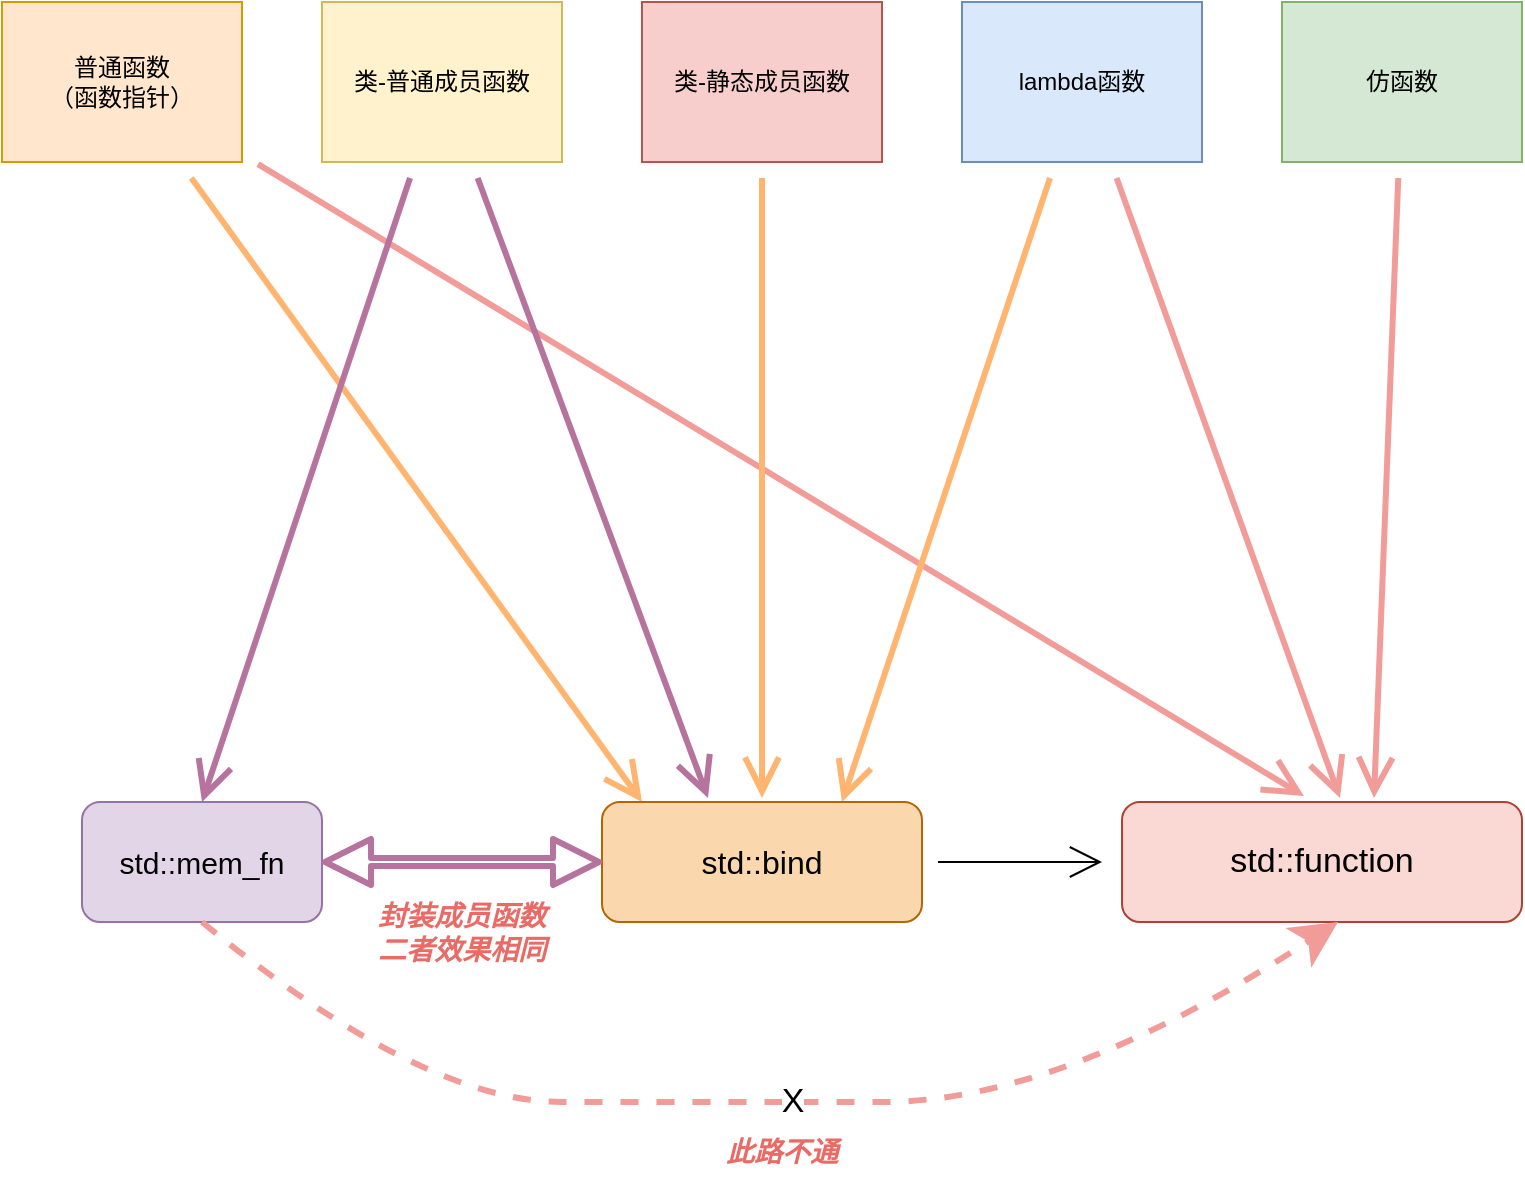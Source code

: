 <mxfile version="15.3.5" type="github">
  <diagram id="jtOyp4K9K5DA3yggwzse" name="Page-1">
    <mxGraphModel dx="2177" dy="773" grid="1" gridSize="10" guides="1" tooltips="1" connect="1" arrows="1" fold="1" page="1" pageScale="1" pageWidth="827" pageHeight="1169" math="0" shadow="0">
      <root>
        <mxCell id="0" />
        <mxCell id="1" parent="0" />
        <mxCell id="GNvqotT4K63oFkcPuCiH-11" style="edgeStyle=none;curved=1;rounded=0;orthogonalLoop=1;jettySize=auto;html=1;endArrow=open;startSize=14;endSize=14;sourcePerimeterSpacing=8;targetPerimeterSpacing=8;strokeColor=#FFB570;strokeWidth=3;" edge="1" parent="1" source="GNvqotT4K63oFkcPuCiH-1">
          <mxGeometry relative="1" as="geometry">
            <mxPoint x="200" y="520" as="targetPoint" />
          </mxGeometry>
        </mxCell>
        <mxCell id="GNvqotT4K63oFkcPuCiH-18" style="edgeStyle=none;curved=1;rounded=0;orthogonalLoop=1;jettySize=auto;html=1;endArrow=open;startSize=14;endSize=14;sourcePerimeterSpacing=8;targetPerimeterSpacing=8;entryX=0.455;entryY=-0.05;entryDx=0;entryDy=0;entryPerimeter=0;strokeColor=#F19C99;strokeWidth=3;" edge="1" parent="1" source="GNvqotT4K63oFkcPuCiH-1" target="GNvqotT4K63oFkcPuCiH-8">
          <mxGeometry relative="1" as="geometry">
            <mxPoint x="530" y="510" as="targetPoint" />
          </mxGeometry>
        </mxCell>
        <mxCell id="GNvqotT4K63oFkcPuCiH-1" value="普通函数&lt;br&gt;（函数指针）" style="rounded=0;whiteSpace=wrap;html=1;hachureGap=4;pointerEvents=0;fillColor=#ffe6cc;strokeColor=#d79b00;" vertex="1" parent="1">
          <mxGeometry x="-120" y="120" width="120" height="80" as="geometry" />
        </mxCell>
        <mxCell id="GNvqotT4K63oFkcPuCiH-14" style="edgeStyle=none;curved=1;rounded=0;orthogonalLoop=1;jettySize=auto;html=1;endArrow=open;startSize=14;endSize=14;sourcePerimeterSpacing=8;targetPerimeterSpacing=8;entryX=0.75;entryY=0;entryDx=0;entryDy=0;strokeColor=#FFB570;strokeWidth=3;" edge="1" parent="1" source="GNvqotT4K63oFkcPuCiH-2" target="GNvqotT4K63oFkcPuCiH-7">
          <mxGeometry relative="1" as="geometry">
            <mxPoint x="280" y="510" as="targetPoint" />
          </mxGeometry>
        </mxCell>
        <mxCell id="GNvqotT4K63oFkcPuCiH-16" style="edgeStyle=none;curved=1;rounded=0;orthogonalLoop=1;jettySize=auto;html=1;endArrow=open;startSize=14;endSize=14;sourcePerimeterSpacing=8;targetPerimeterSpacing=8;entryX=0.545;entryY=-0.033;entryDx=0;entryDy=0;entryPerimeter=0;strokeColor=#F19C99;strokeWidth=3;" edge="1" parent="1" source="GNvqotT4K63oFkcPuCiH-2" target="GNvqotT4K63oFkcPuCiH-8">
          <mxGeometry relative="1" as="geometry">
            <mxPoint x="550" y="510" as="targetPoint" />
          </mxGeometry>
        </mxCell>
        <mxCell id="GNvqotT4K63oFkcPuCiH-2" value="lambda函数" style="rounded=0;whiteSpace=wrap;html=1;hachureGap=4;pointerEvents=0;fillColor=#dae8fc;strokeColor=#6c8ebf;" vertex="1" parent="1">
          <mxGeometry x="360" y="120" width="120" height="80" as="geometry" />
        </mxCell>
        <mxCell id="GNvqotT4K63oFkcPuCiH-15" style="edgeStyle=none;curved=1;rounded=0;orthogonalLoop=1;jettySize=auto;html=1;endArrow=open;startSize=14;endSize=14;sourcePerimeterSpacing=8;targetPerimeterSpacing=8;entryX=0.63;entryY=-0.033;entryDx=0;entryDy=0;entryPerimeter=0;strokeColor=#F19C99;strokeWidth=3;" edge="1" parent="1" source="GNvqotT4K63oFkcPuCiH-3" target="GNvqotT4K63oFkcPuCiH-8">
          <mxGeometry relative="1" as="geometry">
            <mxPoint x="560" y="510" as="targetPoint" />
          </mxGeometry>
        </mxCell>
        <mxCell id="GNvqotT4K63oFkcPuCiH-3" value="仿函数" style="rounded=0;whiteSpace=wrap;html=1;hachureGap=4;pointerEvents=0;fillColor=#d5e8d4;strokeColor=#82b366;" vertex="1" parent="1">
          <mxGeometry x="520" y="120" width="120" height="80" as="geometry" />
        </mxCell>
        <mxCell id="GNvqotT4K63oFkcPuCiH-10" style="edgeStyle=none;curved=1;rounded=0;orthogonalLoop=1;jettySize=auto;html=1;endArrow=open;startSize=14;endSize=14;sourcePerimeterSpacing=8;targetPerimeterSpacing=8;strokeColor=#B5739D;strokeWidth=3;entryX=0.5;entryY=0;entryDx=0;entryDy=0;" edge="1" parent="1" source="GNvqotT4K63oFkcPuCiH-4" target="GNvqotT4K63oFkcPuCiH-6">
          <mxGeometry relative="1" as="geometry">
            <mxPoint x="-20" y="520" as="targetPoint" />
          </mxGeometry>
        </mxCell>
        <mxCell id="GNvqotT4K63oFkcPuCiH-12" style="edgeStyle=none;curved=1;rounded=0;orthogonalLoop=1;jettySize=auto;html=1;endArrow=open;startSize=14;endSize=14;sourcePerimeterSpacing=8;targetPerimeterSpacing=8;strokeColor=#B5739D;strokeWidth=3;" edge="1" parent="1" source="GNvqotT4K63oFkcPuCiH-4">
          <mxGeometry relative="1" as="geometry">
            <mxPoint x="233" y="518" as="targetPoint" />
          </mxGeometry>
        </mxCell>
        <mxCell id="GNvqotT4K63oFkcPuCiH-4" value="类-普通成员函数" style="rounded=0;whiteSpace=wrap;html=1;hachureGap=4;pointerEvents=0;fillColor=#fff2cc;strokeColor=#d6b656;" vertex="1" parent="1">
          <mxGeometry x="40" y="120" width="120" height="80" as="geometry" />
        </mxCell>
        <mxCell id="GNvqotT4K63oFkcPuCiH-13" style="edgeStyle=none;curved=1;rounded=0;orthogonalLoop=1;jettySize=auto;html=1;endArrow=open;startSize=14;endSize=14;sourcePerimeterSpacing=8;targetPerimeterSpacing=8;strokeColor=#FFB570;strokeWidth=3;" edge="1" parent="1" source="GNvqotT4K63oFkcPuCiH-5">
          <mxGeometry relative="1" as="geometry">
            <mxPoint x="260" y="518" as="targetPoint" />
          </mxGeometry>
        </mxCell>
        <mxCell id="GNvqotT4K63oFkcPuCiH-5" value="类-静态成员函数" style="rounded=0;whiteSpace=wrap;html=1;hachureGap=4;pointerEvents=0;fillColor=#f8cecc;strokeColor=#b85450;" vertex="1" parent="1">
          <mxGeometry x="200" y="120" width="120" height="80" as="geometry" />
        </mxCell>
        <mxCell id="GNvqotT4K63oFkcPuCiH-6" value="&lt;font style=&quot;font-size: 15px&quot;&gt;std::mem_fn&lt;/font&gt;" style="rounded=1;whiteSpace=wrap;html=1;hachureGap=4;pointerEvents=0;fillColor=#e1d5e7;strokeColor=#9673a6;" vertex="1" parent="1">
          <mxGeometry x="-80" y="520" width="120" height="60" as="geometry" />
        </mxCell>
        <mxCell id="GNvqotT4K63oFkcPuCiH-17" style="edgeStyle=none;curved=1;rounded=0;orthogonalLoop=1;jettySize=auto;html=1;endArrow=open;startSize=14;endSize=14;sourcePerimeterSpacing=8;targetPerimeterSpacing=8;" edge="1" parent="1" source="GNvqotT4K63oFkcPuCiH-7">
          <mxGeometry relative="1" as="geometry">
            <mxPoint x="430" y="550" as="targetPoint" />
          </mxGeometry>
        </mxCell>
        <mxCell id="GNvqotT4K63oFkcPuCiH-7" value="&lt;font style=&quot;font-size: 16px&quot;&gt;std::bind&lt;/font&gt;" style="rounded=1;whiteSpace=wrap;html=1;hachureGap=4;pointerEvents=0;fillColor=#fad7ac;strokeColor=#b46504;sketch=0;glass=0;" vertex="1" parent="1">
          <mxGeometry x="180" y="520" width="160" height="60" as="geometry" />
        </mxCell>
        <mxCell id="GNvqotT4K63oFkcPuCiH-8" value="&lt;font style=&quot;font-size: 17px&quot;&gt;std::function&lt;/font&gt;" style="rounded=1;whiteSpace=wrap;html=1;hachureGap=4;pointerEvents=0;fillColor=#fad9d5;strokeColor=#ae4132;" vertex="1" parent="1">
          <mxGeometry x="440" y="520" width="200" height="60" as="geometry" />
        </mxCell>
        <mxCell id="GNvqotT4K63oFkcPuCiH-20" value="" style="curved=1;endArrow=classic;html=1;startSize=14;endSize=14;sourcePerimeterSpacing=8;targetPerimeterSpacing=8;strokeColor=#F19C99;strokeWidth=3;exitX=0.5;exitY=1;exitDx=0;exitDy=0;entryX=0.54;entryY=1;entryDx=0;entryDy=0;entryPerimeter=0;dashed=1;" edge="1" parent="1" source="GNvqotT4K63oFkcPuCiH-6" target="GNvqotT4K63oFkcPuCiH-8">
          <mxGeometry width="50" height="50" relative="1" as="geometry">
            <mxPoint x="230" y="720" as="sourcePoint" />
            <mxPoint x="280" y="670" as="targetPoint" />
            <Array as="points">
              <mxPoint x="90" y="670" />
              <mxPoint x="230" y="670" />
              <mxPoint x="410" y="670" />
            </Array>
          </mxGeometry>
        </mxCell>
        <mxCell id="GNvqotT4K63oFkcPuCiH-23" value="&lt;font style=&quot;font-size: 17px&quot;&gt;X&lt;/font&gt;" style="edgeLabel;html=1;align=center;verticalAlign=middle;resizable=0;points=[];fontFamily=Helvetica;" vertex="1" connectable="0" parent="GNvqotT4K63oFkcPuCiH-20">
          <mxGeometry x="0.044" relative="1" as="geometry">
            <mxPoint as="offset" />
          </mxGeometry>
        </mxCell>
        <mxCell id="GNvqotT4K63oFkcPuCiH-24" value="" style="shape=flexArrow;endArrow=classic;startArrow=classic;html=1;fontFamily=Helvetica;startSize=6.67;endSize=6.67;sourcePerimeterSpacing=8;targetPerimeterSpacing=8;strokeColor=#B5739D;strokeWidth=3;exitX=1;exitY=0.5;exitDx=0;exitDy=0;entryX=0;entryY=0.5;entryDx=0;entryDy=0;width=2;endWidth=16;startWidth=16;" edge="1" parent="1" source="GNvqotT4K63oFkcPuCiH-6" target="GNvqotT4K63oFkcPuCiH-7">
          <mxGeometry width="100" height="100" relative="1" as="geometry">
            <mxPoint x="60" y="570" as="sourcePoint" />
            <mxPoint x="160" y="470" as="targetPoint" />
          </mxGeometry>
        </mxCell>
        <mxCell id="GNvqotT4K63oFkcPuCiH-25" value="&lt;font style=&quot;font-size: 14px&quot; color=&quot;#ea6b66&quot;&gt;&lt;i&gt;&lt;b&gt;封装成员函数&lt;br&gt;二者效果相同&lt;/b&gt;&lt;/i&gt;&lt;/font&gt;" style="text;html=1;strokeColor=none;fillColor=none;align=center;verticalAlign=middle;whiteSpace=wrap;rounded=0;glass=0;sketch=0;hachureGap=4;pointerEvents=0;fontFamily=Helvetica;" vertex="1" parent="1">
          <mxGeometry x="60" y="575" width="100" height="20" as="geometry" />
        </mxCell>
        <mxCell id="GNvqotT4K63oFkcPuCiH-27" value="&lt;font color=&quot;#ea6b66&quot;&gt;&lt;span style=&quot;font-size: 14px&quot;&gt;&lt;b&gt;&lt;i&gt;此路不通&lt;/i&gt;&lt;/b&gt;&lt;/span&gt;&lt;/font&gt;" style="text;html=1;strokeColor=none;fillColor=none;align=center;verticalAlign=middle;whiteSpace=wrap;rounded=0;glass=0;sketch=0;hachureGap=4;pointerEvents=0;fontFamily=Helvetica;" vertex="1" parent="1">
          <mxGeometry x="220" y="680" width="100" height="30" as="geometry" />
        </mxCell>
      </root>
    </mxGraphModel>
  </diagram>
</mxfile>
